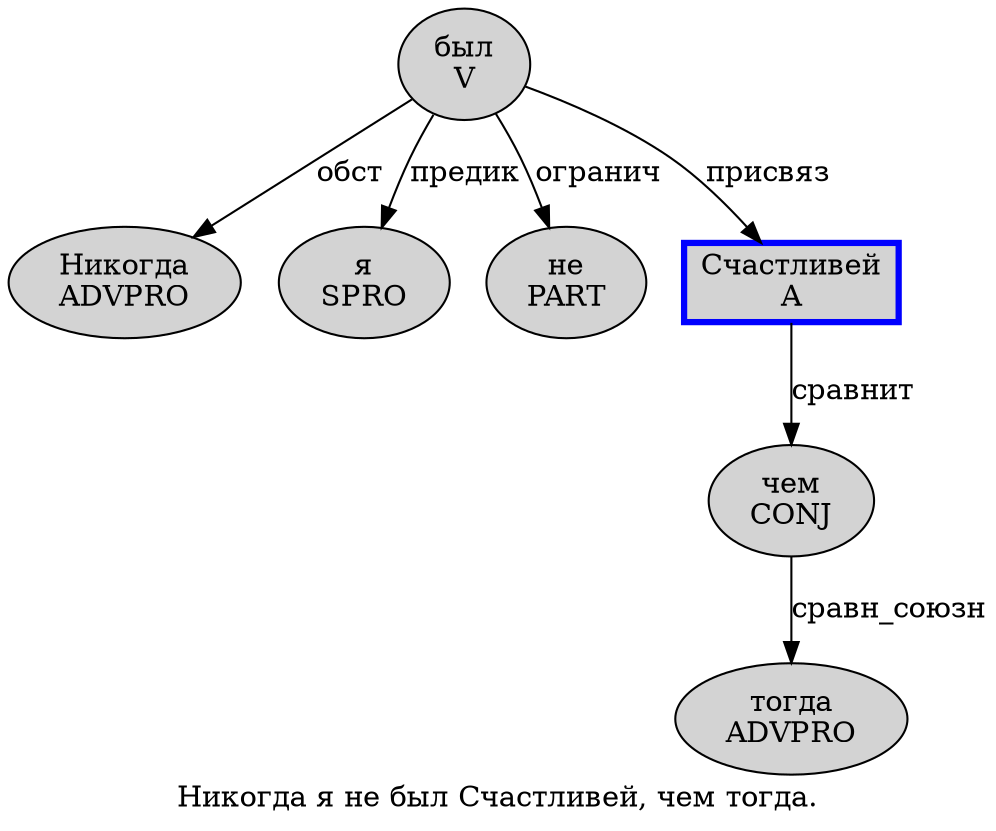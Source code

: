 digraph SENTENCE_1979 {
	graph [label="Никогда я не был Счастливей, чем тогда."]
	node [style=filled]
		0 [label="Никогда
ADVPRO" color="" fillcolor=lightgray penwidth=1 shape=ellipse]
		1 [label="я
SPRO" color="" fillcolor=lightgray penwidth=1 shape=ellipse]
		2 [label="не
PART" color="" fillcolor=lightgray penwidth=1 shape=ellipse]
		3 [label="был
V" color="" fillcolor=lightgray penwidth=1 shape=ellipse]
		4 [label="Счастливей
A" color=blue fillcolor=lightgray penwidth=3 shape=box]
		6 [label="чем
CONJ" color="" fillcolor=lightgray penwidth=1 shape=ellipse]
		7 [label="тогда
ADVPRO" color="" fillcolor=lightgray penwidth=1 shape=ellipse]
			3 -> 0 [label="обст"]
			3 -> 1 [label="предик"]
			3 -> 2 [label="огранич"]
			3 -> 4 [label="присвяз"]
			6 -> 7 [label="сравн_союзн"]
			4 -> 6 [label="сравнит"]
}